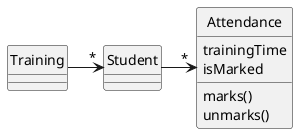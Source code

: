 @startuml
hide circle

Class Training {

}

Class Student {
}

Class Attendance {
trainingTime
isMarked
marks()
unmarks()
}

Training --right> "*" Student
Student --right> "*" Attendance

@enduml
